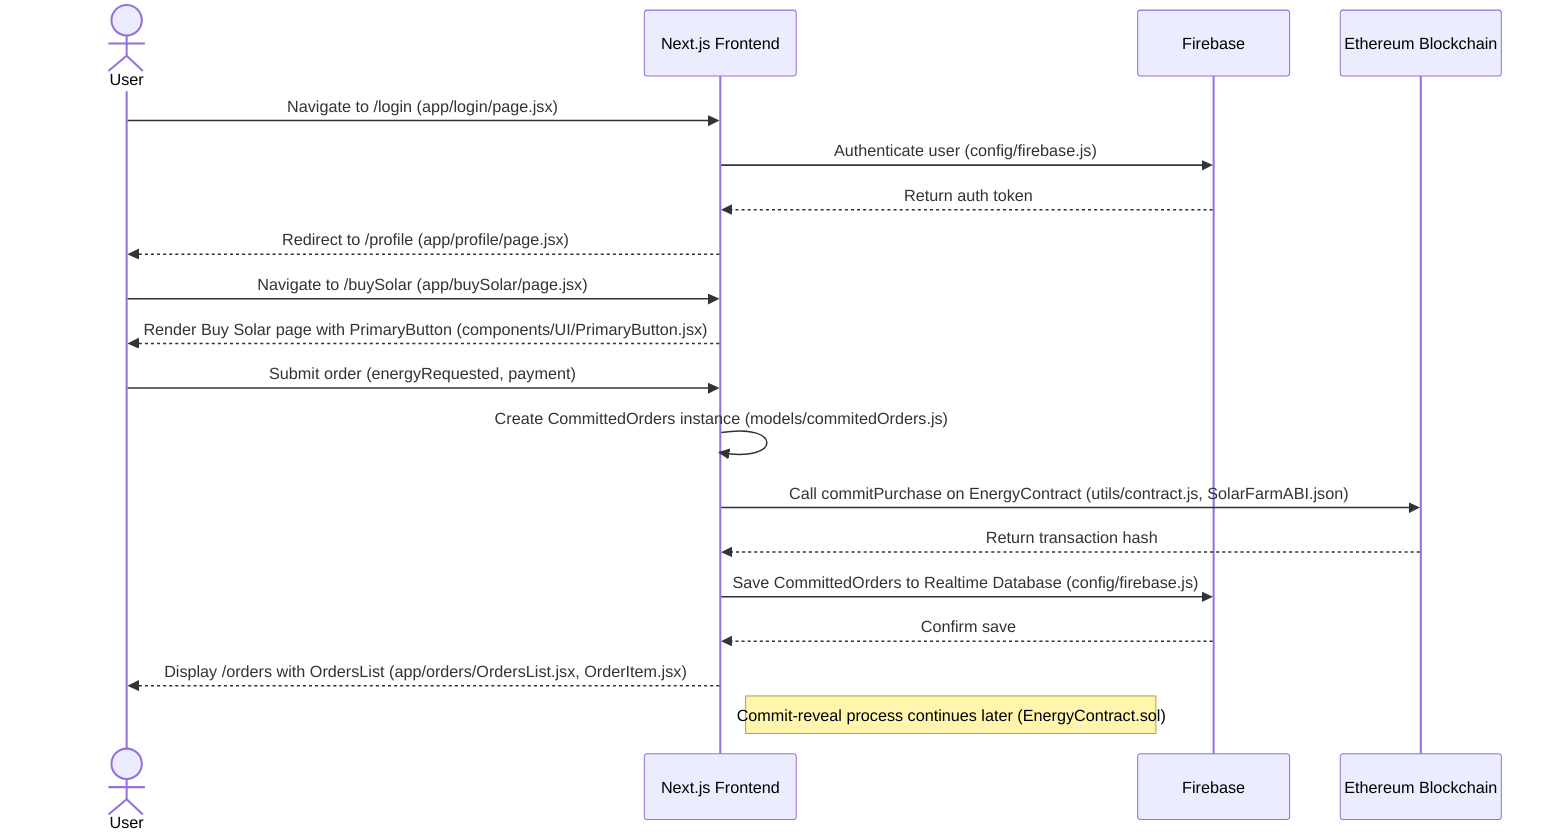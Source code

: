 sequenceDiagram
    actor U as User
    participant F as Next.js Frontend
    participant DB as Firebase
    participant BC as Ethereum Blockchain

    U->>F: Navigate to /login (app/login/page.jsx)
    F->>DB: Authenticate user (config/firebase.js)
    DB-->>F: Return auth token
    F-->>U: Redirect to /profile (app/profile/page.jsx)

    U->>F: Navigate to /buySolar (app/buySolar/page.jsx)
    F-->>U: Render Buy Solar page with PrimaryButton (components/UI/PrimaryButton.jsx)
    U->>F: Submit order (energyRequested, payment)
    F->>F: Create CommittedOrders instance (models/commitedOrders.js)
    F->>BC: Call commitPurchase on EnergyContract (utils/contract.js, SolarFarmABI.json)
    BC-->>F: Return transaction hash
    F->>DB: Save CommittedOrders to Realtime Database (config/firebase.js)
    DB-->>F: Confirm save
    F-->>U: Display /orders with OrdersList (app/orders/OrdersList.jsx, OrderItem.jsx)

    Note right of F: Commit-reveal process continues later (EnergyContract.sol)